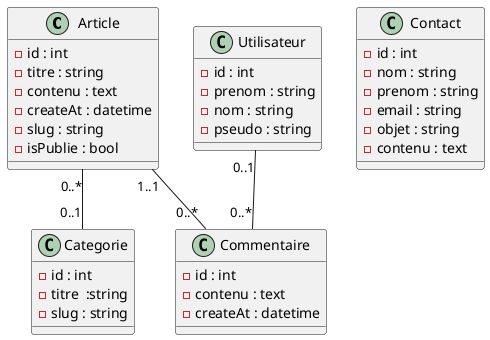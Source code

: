 @startuml



class Article {
- id : int
- titre : string
- contenu : text
- createAt : datetime
- slug : string
- isPublie : bool
}

class Categorie {
- id : int
- titre  :string
- slug : string
}

class Utilisateur {
- id : int
- prenom : string
- nom : string
- pseudo : string
}

class Commentaire {
- id : int
- contenu : text
- createAt : datetime
}

class Contact {
- id : int
- nom : string
- prenom : string
- email : string
- objet : string
- contenu : text
}


Article "0..*" -- "0..1" Categorie
Article "1..1" -- "0..*" Commentaire
Utilisateur "0..1" -- "0..*" Commentaire


@enduml